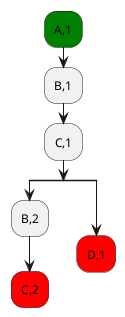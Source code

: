 /'

Tutorial - Simple Sequence Definition
  
'/

@startuml 
      #green:A,1;
      :B,1;
      :C,1;
      split
      :B,2;
      #red:C,2;
      detach
      split again
      #red:D,1;
      detach
@enduml